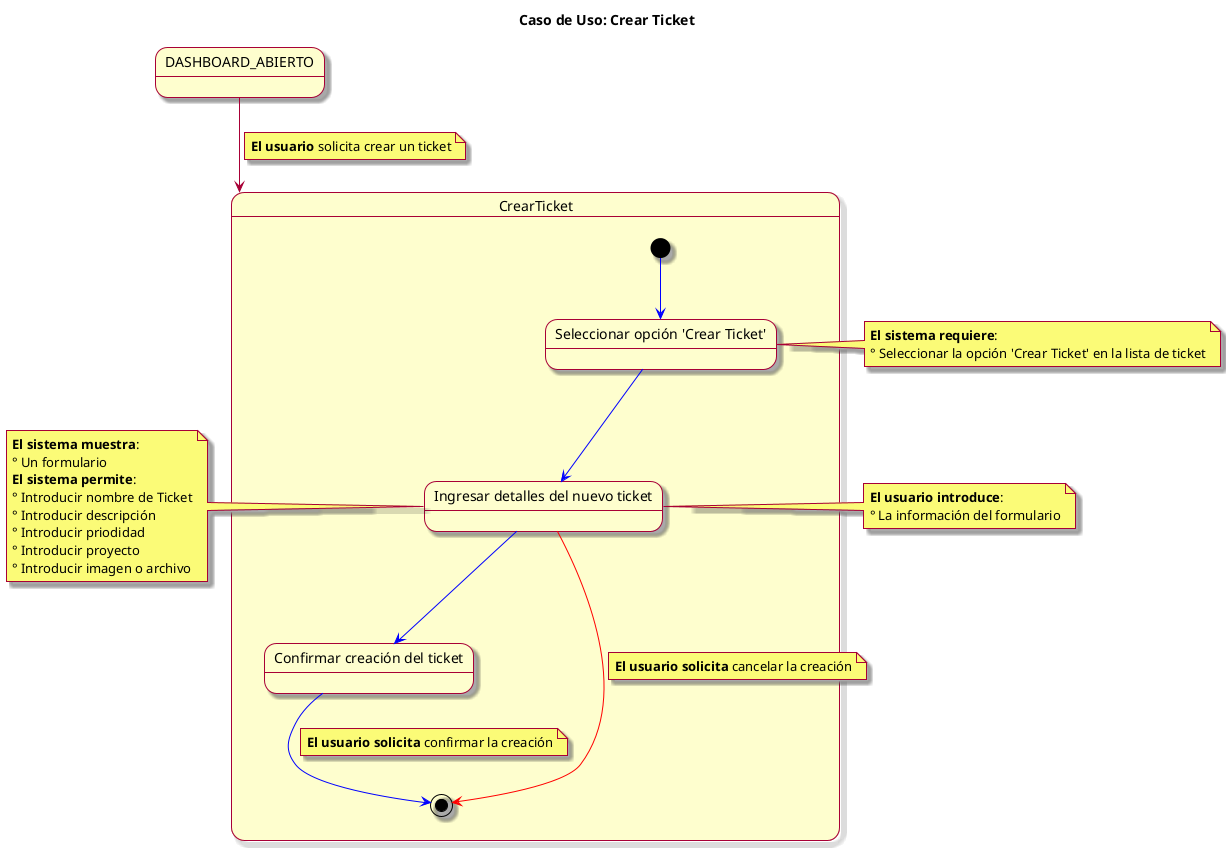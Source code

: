 @startuml
skin rose
title Caso de Uso: Crear Ticket

state DASHBOARD_ABIERTO

DASHBOARD_ABIERTO --> CrearTicket
note on link: **El usuario** solicita crear un ticket

state CrearTicket {
  [*] -[#blue]-> seleccionarOpcionCrear
  state "Seleccionar opción 'Crear Ticket'" as seleccionarOpcionCrear
  seleccionarOpcionCrear -[#blue]-> ingresarDetallesTicket
  state "Ingresar detalles del nuevo ticket" as ingresarDetallesTicket
  ingresarDetallesTicket -[#blue]-> confirmarCreacionTicket
  state "Confirmar creación del ticket" as confirmarCreacionTicket
  confirmarCreacionTicket -[#blue]-> [*]
  note on link: **El usuario solicita** confirmar la creación
  
  ingresarDetallesTicket -[#red]-> [*]
  note on link: **El usuario solicita** cancelar la creación
}

note left of ingresarDetallesTicket
  **El sistema muestra**: 
  ° Un formulario
  **El sistema permite**:
  ° Introducir nombre de Ticket
  ° Introducir descripción
  ° Introducir priodidad
  ° Introducir proyecto
  ° Introducir imagen o archivo
end note

note right of ingresarDetallesTicket
  **El usuario introduce**: 
  ° La información del formulario
end note

note left of seleccionarOpcionCrear
  **El sistema requiere**:
  ° Seleccionar la opción 'Crear Ticket' en la lista de ticket
end note

@enduml